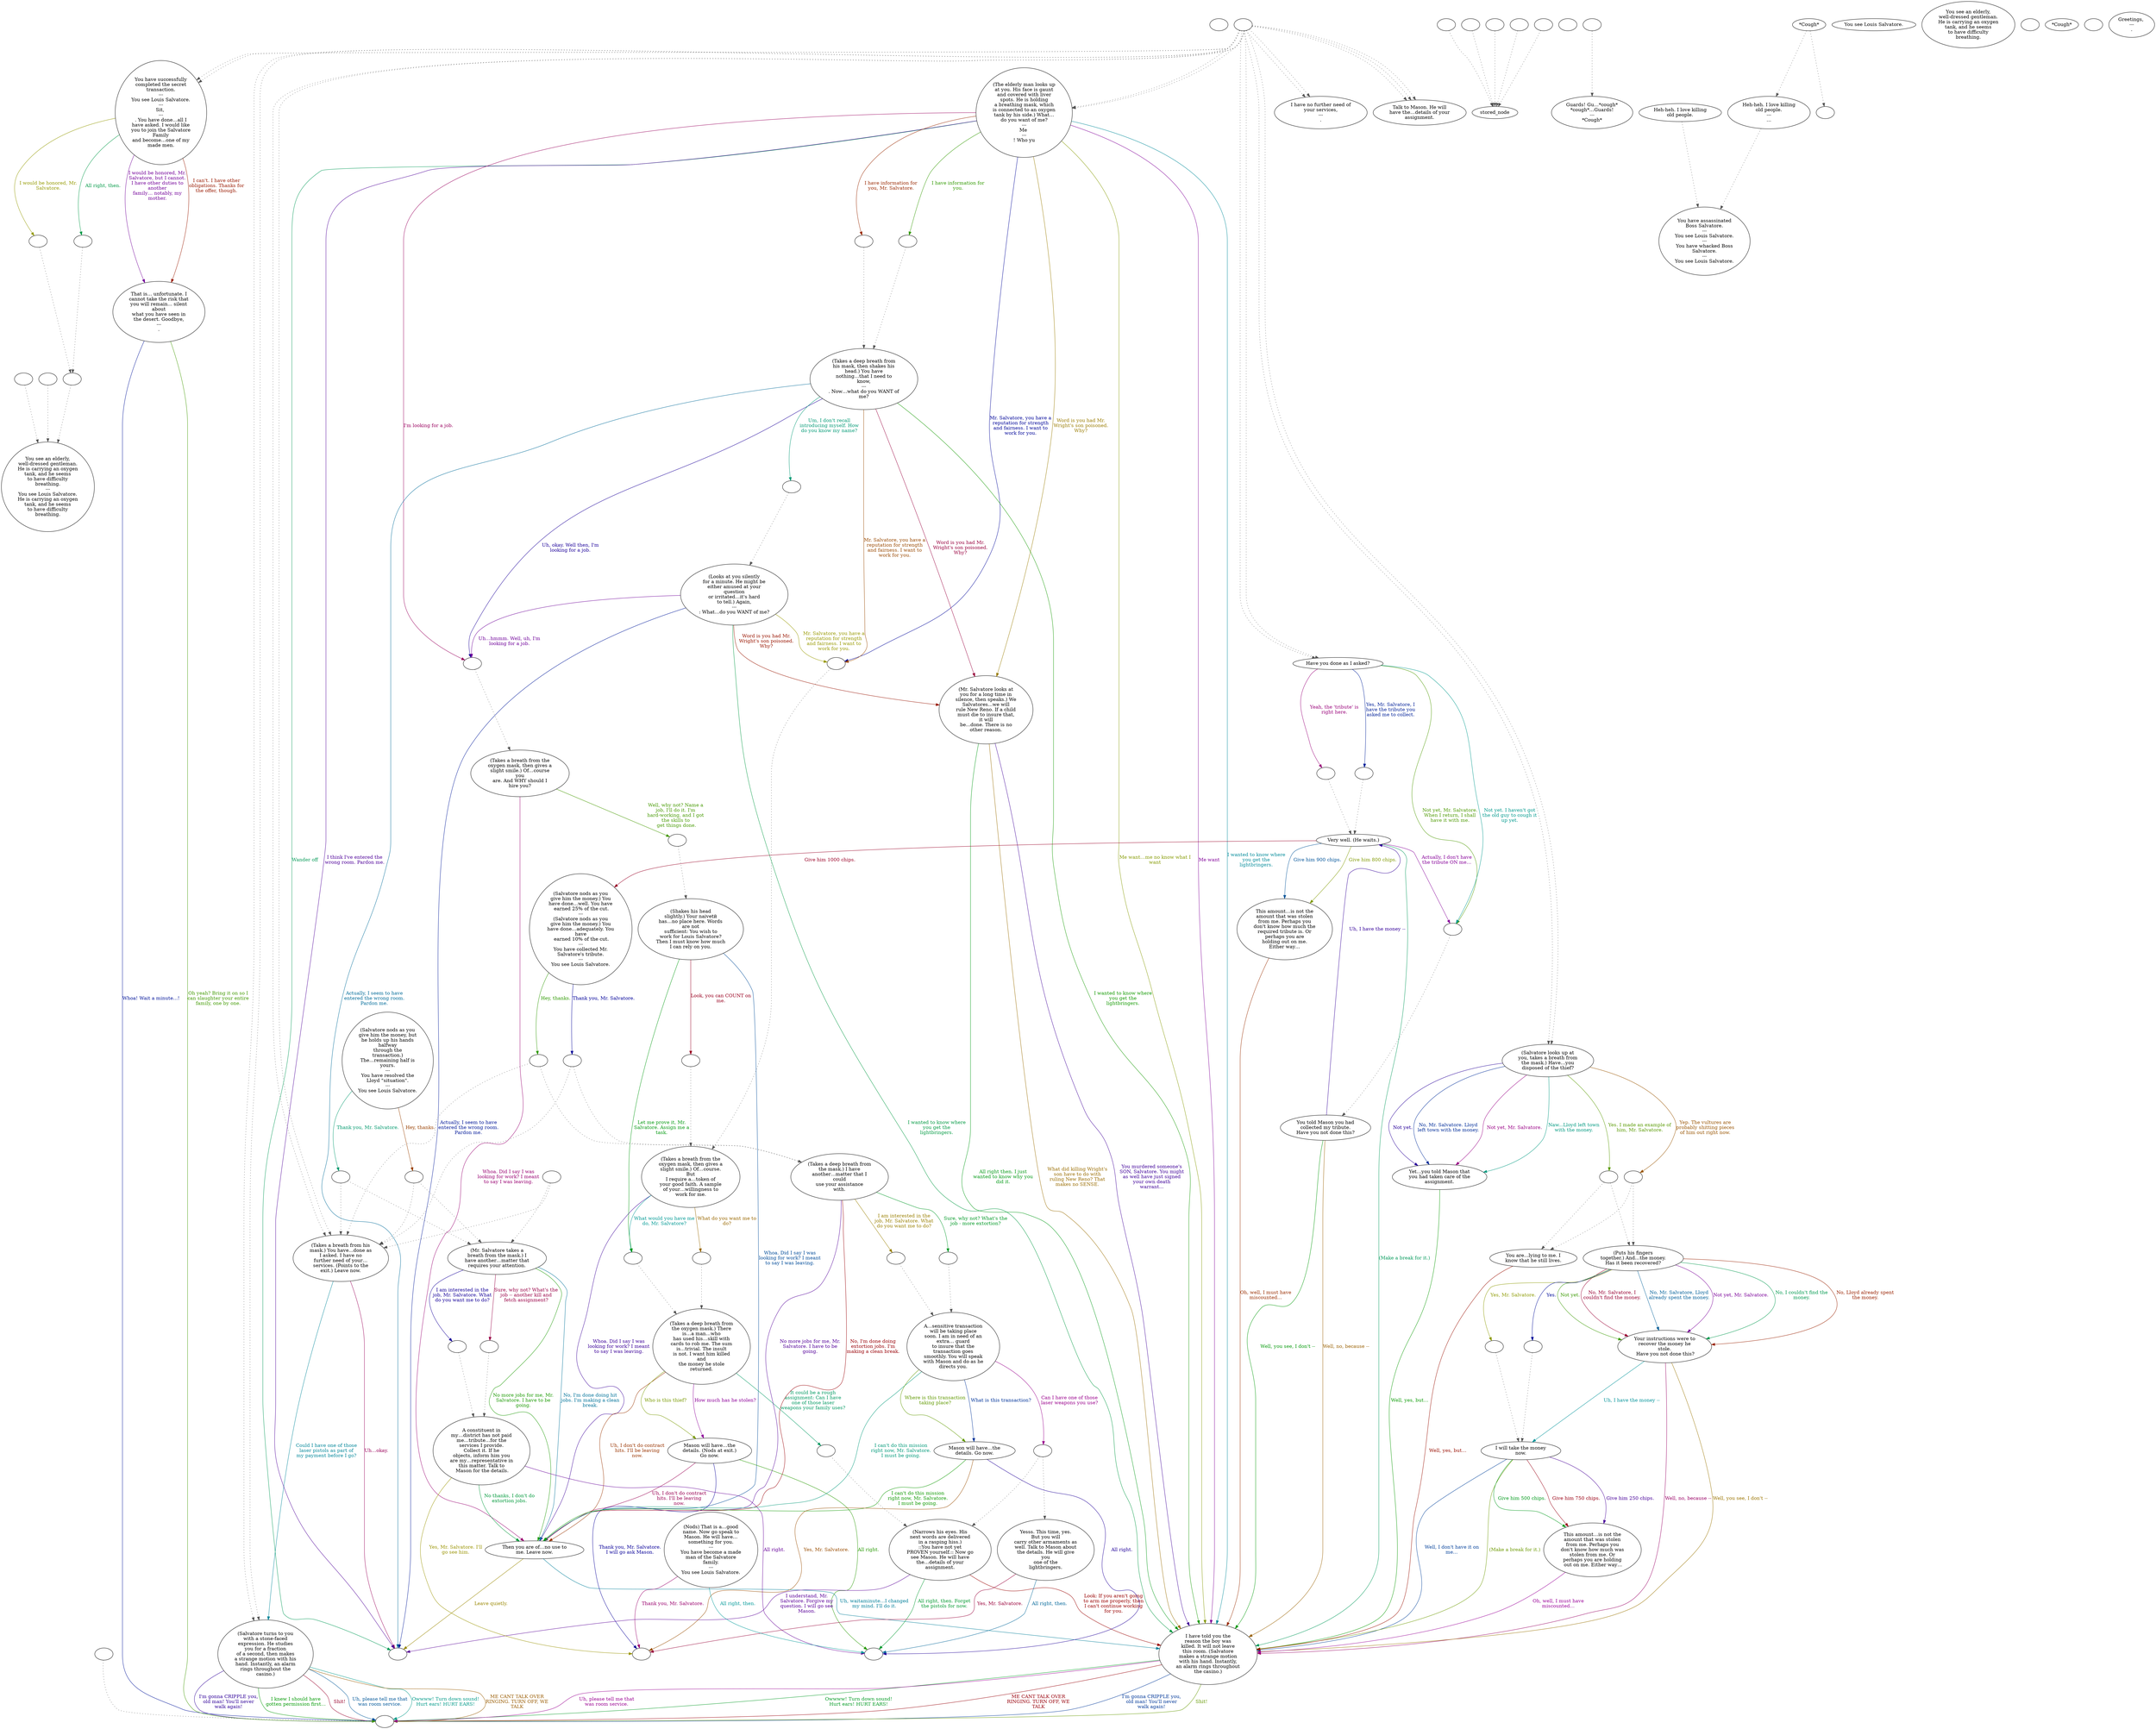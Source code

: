 digraph ncSalvat {
  "checkPartyMembersNearDoor" [style=filled       fillcolor="#FFFFFF"       color="#000000"]
  "checkPartyMembersNearDoor" [label=""]
  "ChooseFromList" [style=filled       fillcolor="#FFFFFF"       color="#000000"]
  "ChooseFromList" [label="You see an elderly,\nwell-dressed gentleman.\nHe is carrying an oxygen\ntank, and he seems\nto have difficulty\nbreathing.\n---\nYou see Louis Salvatore.\nHe is carrying an oxygen\ntank, and he seems\nto have difficulty\nbreathing."]
  "CLICK_PREV" [style=filled       fillcolor="#FFFFFF"       color="#000000"]
  "CLICK_PREV" -> "ChooseFromList" [style=dotted color="#555555"]
  "CLICK_PREV" [label=""]
  "CLICK_0" [style=filled       fillcolor="#FFFFFF"       color="#000000"]
  "CLICK_0" -> "stored_node" [style=dotted color="#555555"]
  "CLICK_0" [label=""]
  "CLICK_1" [style=filled       fillcolor="#FFFFFF"       color="#000000"]
  "CLICK_1" -> "stored_node" [style=dotted color="#555555"]
  "CLICK_1" [label=""]
  "CLICK_2" [style=filled       fillcolor="#FFFFFF"       color="#000000"]
  "CLICK_2" -> "stored_node" [style=dotted color="#555555"]
  "CLICK_2" [label=""]
  "CLICK_3" [style=filled       fillcolor="#FFFFFF"       color="#000000"]
  "CLICK_3" -> "stored_node" [style=dotted color="#555555"]
  "CLICK_3" [label=""]
  "CLICK_4" [style=filled       fillcolor="#FFFFFF"       color="#000000"]
  "CLICK_4" -> "stored_node" [style=dotted color="#555555"]
  "CLICK_4" [label=""]
  "CLICK_MORE" [style=filled       fillcolor="#FFFFFF"       color="#000000"]
  "CLICK_MORE" -> "ChooseFromList" [style=dotted color="#555555"]
  "CLICK_MORE" [label=""]
  "start" [style=filled       fillcolor="#FFFFFF"       color="#000000"]
  "start" [label=""]
  "critter_p_proc" [style=filled       fillcolor="#FFFFFF"       color="#000000"]
  "critter_p_proc" -> "Node002" [style=dotted color="#555555"]
  "critter_p_proc" [label=""]
  "pickup_p_proc" [style=filled       fillcolor="#FFFFFF"       color="#000000"]
  "pickup_p_proc" -> "Node998" [style=dotted color="#555555"]
  "pickup_p_proc" [label=""]
  "talk_p_proc" [style=filled       fillcolor="#FFFFFF"       color="#000000"]
  "talk_p_proc" -> "Node041" [style=dotted color="#555555"]
  "talk_p_proc" -> "Node003" [style=dotted color="#555555"]
  "talk_p_proc" -> "Node003" [style=dotted color="#555555"]
  "talk_p_proc" -> "Node015" [style=dotted color="#555555"]
  "talk_p_proc" -> "Node016" [style=dotted color="#555555"]
  "talk_p_proc" -> "Node016" [style=dotted color="#555555"]
  "talk_p_proc" -> "Node015" [style=dotted color="#555555"]
  "talk_p_proc" -> "Node027" [style=dotted color="#555555"]
  "talk_p_proc" -> "Node027" [style=dotted color="#555555"]
  "talk_p_proc" -> "Node015" [style=dotted color="#555555"]
  "talk_p_proc" -> "Node037" [style=dotted color="#555555"]
  "talk_p_proc" -> "Node037" [style=dotted color="#555555"]
  "talk_p_proc" -> "Node032" [style=dotted color="#555555"]
  "talk_p_proc" -> "Node032" [style=dotted color="#555555"]
  "talk_p_proc" -> "Node041" [style=dotted color="#555555"]
  "talk_p_proc" -> "Node004" [style=dotted color="#555555"]
  "talk_p_proc" -> "Node004" [style=dotted color="#555555"]
  "talk_p_proc" [label=""]
  "destroy_p_proc" [style=filled       fillcolor="#FFFFFF"       color="#000000"]
  "destroy_p_proc" [label="You have assassinated\nBoss Salvatore.\n---\nYou see Louis Salvatore.\n---\nYou have whacked Boss\nSalvatore.\n---\nYou see Louis Salvatore."]
  "look_at_p_proc" [style=filled       fillcolor="#FFFFFF"       color="#000000"]
  "look_at_p_proc" [label="You see Louis Salvatore."]
  "description_p_proc" [style=filled       fillcolor="#FFFFFF"       color="#000000"]
  "description_p_proc" [label="You see an elderly,\nwell-dressed gentleman.\nHe is carrying an oxygen\ntank, and he seems\nto have difficulty\nbreathing."]
  "use_skill_on_p_proc" [style=filled       fillcolor="#FFFFFF"       color="#000000"]
  "use_skill_on_p_proc" [label=""]
  "damage_p_proc" [style=filled       fillcolor="#FFFFFF"       color="#000000"]
  "damage_p_proc" [label="*Cough*"]
  "map_enter_p_proc" [style=filled       fillcolor="#FFFFFF"       color="#000000"]
  "map_enter_p_proc" [label=""]
  "map_exit_p_proc" [style=filled       fillcolor="#FFFFFF"       color="#000000"]
  "map_exit_p_proc" -> "destroy_p_proc" [style=dotted color="#555555"]
  "map_exit_p_proc" [label="Heh-heh. I love killing\nold people."]
  "timed_event_p_proc" [style=filled       fillcolor="#FFFFFF"       color="#000000"]
  "timed_event_p_proc" -> "Node042" [style=dotted color="#555555"]
  "timed_event_p_proc" -> "Node001" [style=dotted color="#555555"]
  "timed_event_p_proc" [label="*Cough*"]
  "Node998" [style=filled       fillcolor="#FFFFFF"       color="#000000"]
  "Node998" [label=""]
  "Node999" [style=filled       fillcolor="#FFFFFF"       color="#000000"]
  "Node999" [label=""]
  "Node001" [style=filled       fillcolor="#FFFFFF"       color="#000000"]
  "Node001" [label=""]
  "Node002" [style=filled       fillcolor="#FFFFFF"       color="#000000"]
  "Node002" [label="Guards! Gu…*cough*\n*cough*…Guards!\n---\n*Cough*"]
  "Node003" [style=filled       fillcolor="#FFFFFF"       color="#000000"]
  "Node003" [label="(Salvatore turns to you\nwith a stone-faced\nexpression. He studies\nyou for a fraction\nof a second, then makes\na strange motion with his\nhand. Instantly, an alarm\nrings throughout the\ncasino.)"]
  "Node003" -> "Node998" [label="Owwww! Turn down sound!\nHurt ears! HURT EARS!" color="#009988" fontcolor="#009988"]
  "Node003" -> "Node998" [label="ME CANT TALK OVER\nRINGING. TURN OFF, WE\nTALK" color="#995B00" fontcolor="#995B00"]
  "Node003" -> "Node998" [label="I'm gonna CRIPPLE you,\nold man! You'll never\nwalk again!" color="#2F0099" fontcolor="#2F0099"]
  "Node003" -> "Node998" [label="I knew I should have\ngotten permission first…" color="#009902" fontcolor="#009902"]
  "Node003" -> "Node998" [label="Shit!" color="#99002B" fontcolor="#99002B"]
  "Node003" -> "Node998" [label="Uh, please tell me that\nwas room service." color="#005799" fontcolor="#005799"]
  "Node004" [style=filled       fillcolor="#FFFFFF"       color="#000000"]
  "Node004" [label="(The elderly man looks up\nat you. His face is gaunt\nand covered with liver\nspots. He is holding\na breathing mask, which\nis connected to an oxygen\ntank by his side.) What…\ndo you want of me?\n---\nMe \n---\n! Who yu"]
  "Node004" -> "Node005" [label="Me want…me no know what I\nwant" color="#849900" fontcolor="#849900"]
  "Node004" -> "Node005" [label="Me want" color="#810099" fontcolor="#810099"]
  "Node004" -> "Node999" [label="Wander off" color="#009955" fontcolor="#009955"]
  "Node004" -> "Node994" [label="I have information for\nyou, Mr. Salvatore." color="#992800" fontcolor="#992800"]
  "Node004" -> "Node992" [label="Mr. Salvatore, you have a\nreputation for strength\nand fairness. I want to\nwork for you." color="#000599" fontcolor="#000599"]
  "Node004" -> "Node995" [label="I have information for\nyou." color="#319900" fontcolor="#319900"]
  "Node004" -> "Node993" [label="I'm looking for a job." color="#99005E" fontcolor="#99005E"]
  "Node004" -> "Node005" [label="I wanted to know where\nyou get the\nlightbringers." color="#008A99" fontcolor="#008A99"]
  "Node004" -> "Node043" [label="Word is you had Mr.\nWright's son poisoned.\nWhy?" color="#997B00" fontcolor="#997B00"]
  "Node004" -> "Node999" [label="I think I've entered the\nwrong room. Pardon me." color="#4E0099" fontcolor="#4E0099"]
  "Node005" [style=filled       fillcolor="#FFFFFF"       color="#000000"]
  "Node005" [label="I have told you the\nreason the boy was\nkilled. It will not leave\nthis room. (Salvatore\nmakes a strange motion\nwith his hand. Instantly,\nan alarm rings throughout\nthe casino.)"]
  "Node005" -> "Node998" [label="Owwww! Turn down sound!\nHurt ears! HURT EARS!" color="#009922" fontcolor="#009922"]
  "Node005" -> "Node998" [label="ME CANT TALK OVER\nRINGING. TURN OFF, WE\nTALK" color="#99000B" fontcolor="#99000B"]
  "Node005" -> "Node998" [label="I'm gonna CRIPPLE you,\nold man! You'll never\nwalk again!" color="#003899" fontcolor="#003899"]
  "Node005" -> "Node998" [label="Shit!" color="#649900" fontcolor="#649900"]
  "Node005" -> "Node998" [label="Uh, please tell me that\nwas room service." color="#990091" fontcolor="#990091"]
  "Node006" [style=filled       fillcolor="#FFFFFF"       color="#000000"]
  "Node006" [label="(Takes a deep breath from\nhis mask, then shakes his\nhead.) You have\nnothing…that I need to\nknow,\n---\n. Now…what do you WANT of\nme?"]
  "Node006" -> "Node991" [label="Um, I don't recall\nintroducing myself. How\ndo you know my name?" color="#009974" fontcolor="#009974"]
  "Node006" -> "Node992" [label="Mr. Salvatore, you have a\nreputation for strength\nand fairness. I want to\nwork for you." color="#994800" fontcolor="#994800"]
  "Node006" -> "Node993" [label="Uh, okay. Well then, I'm\nlooking for a job." color="#1B0099" fontcolor="#1B0099"]
  "Node006" -> "Node005" [label="I wanted to know where\nyou get the\nlightbringers." color="#129900" fontcolor="#129900"]
  "Node006" -> "Node043" [label="Word is you had Mr.\nWright's son poisoned.\nWhy?" color="#99003E" fontcolor="#99003E"]
  "Node006" -> "Node999" [label="Actually, I seem to have\nentered the wrong room.\nPardon me." color="#006B99" fontcolor="#006B99"]
  "Node007" [style=filled       fillcolor="#FFFFFF"       color="#000000"]
  "Node007" [label="(Looks at you silently\nfor a minute. He might be\neither amused at your\nquestion\nor irritated…it's hard\nto tell.) Again,\n---\n: What…do you WANT of me?"]
  "Node007" -> "Node992" [label="Mr. Salvatore, you have a\nreputation for strength\nand fairness. I want to\nwork for you." color="#989900" fontcolor="#989900"]
  "Node007" -> "Node993" [label="Uh…hmmm. Well, uh, I'm\nlooking for a job." color="#6E0099" fontcolor="#6E0099"]
  "Node007" -> "Node005" [label="I wanted to know where\nyou get the\nlightbringers." color="#009941" fontcolor="#009941"]
  "Node007" -> "Node043" [label="Word is you had Mr.\nWright's son poisoned.\nWhy?" color="#991500" fontcolor="#991500"]
  "Node007" -> "Node999" [label="Actually, I seem to have\nentered the wrong room.\nPardon me." color="#001899" fontcolor="#001899"]
  "Node008" [style=filled       fillcolor="#FFFFFF"       color="#000000"]
  "Node008" [label="(Takes a breath from the\noxygen mask, then gives a\nslight smile.) Of…course\nyou\nare. And WHY should I\nhire you?"]
  "Node008" -> "Node990" [label="Well, why not? Name a\njob, I'll do it. I'm\nhard-working, and I got\nthe skills to\n get things done." color="#459900" fontcolor="#459900"]
  "Node008" -> "Node013" [label="Whoa. Did I say I was\nlooking for work? I meant\nto say I was leaving." color="#990071" fontcolor="#990071"]
  "Node009" [style=filled       fillcolor="#FFFFFF"       color="#000000"]
  "Node009" [label="(Takes a breath from the\noxygen mask, then gives a\nslight smile.) Of…course.\nBut\nI require a…token of\nyour good faith. A sample\nof your…willingness to\nwork for me."]
  "Node009" -> "Node988" [label="What would you have me\ndo, Mr. Salvatore?" color="#009994" fontcolor="#009994"]
  "Node009" -> "Node989" [label="What do you want me to\ndo?" color="#996700" fontcolor="#996700"]
  "Node009" -> "Node013" [label="Whoa. Did I say I was\nlooking for work? I meant\nto say I was leaving." color="#3B0099" fontcolor="#3B0099"]
  "Node010" [style=filled       fillcolor="#FFFFFF"       color="#000000"]
  "Node010" [label="(Shakes his head\nslightly.) Your naivetй\nhas…no place here. Words\nare not\nsufficient: You wish to\nwork for Louis Salvatore?\nThen I must know how much\nI can rely on you."]
  "Node010" -> "Node988" [label="Let me prove it, Mr.\nSalvatore. Assign me a\ntask." color="#00990E" fontcolor="#00990E"]
  "Node010" -> "Node987" [label="Look, you can COUNT on\nme." color="#99001F" fontcolor="#99001F"]
  "Node010" -> "Node013" [label="Whoa. Did I say I was\nlooking for work? I meant\nto say I was leaving." color="#004B99" fontcolor="#004B99"]
  "Node011" [style=filled       fillcolor="#FFFFFF"       color="#000000"]
  "Node011" [label="(Takes a deep breath from\nthe oxygen mask.) There\nis…a man…who\nhas used his…skill with\ncards to rob me. The sum\nis...trivial. The insult\nis not. I want him killed\nand\nthe money he stole\nreturned."]
  "Node011" -> "Node012" [label="Who is this thief?" color="#789900" fontcolor="#789900"]
  "Node011" -> "Node012" [label="How much has he stolen?" color="#8D0099" fontcolor="#8D0099"]
  "Node011" -> "Node986" [label="It could be a rough\nassignment: Can I have\none of those laser\nweapons your family uses?" color="#009961" fontcolor="#009961"]
  "Node011" -> "Node013" [label="Uh, I don't do contract\nhits. I'll be leaving\nnow." color="#993400" fontcolor="#993400"]
  "Node012" [style=filled       fillcolor="#FFFFFF"       color="#000000"]
  "Node012" [label="Mason will have…the\ndetails. (Nods at exit.)\nGo now."]
  "Node012" -> "Node984" [label="Thank you, Mr. Salvatore.\nI will go ask Mason." color="#080099" fontcolor="#080099"]
  "Node012" -> "Node985" [label="All right." color="#259900" fontcolor="#259900"]
  "Node012" -> "Node013" [label="Uh, I don't do contract\nhits. I'll be leaving\nnow." color="#990052" fontcolor="#990052"]
  "Node013" [style=filled       fillcolor="#FFFFFF"       color="#000000"]
  "Node013" [label="Then you are of…no use to\nme. Leave now."]
  "Node013" -> "Node005" [label="Uh, waitaminute…I changed\nmy mind. I'll do it." color="#007E99" fontcolor="#007E99"]
  "Node013" -> "Node999" [label="Leave quietly." color="#998700" fontcolor="#998700"]
  "Node014" [style=filled       fillcolor="#FFFFFF"       color="#000000"]
  "Node014" [label="(Narrows his eyes. His\nnext words are delivered\nin a rasping hiss.)\n::You have not yet\nPROVEN yourself.:: Now go\nsee Mason. He will have\nthe…details of your\nassignment."]
  "Node014" -> "Node999" [label="I understand, Mr.\nSalvatore. Forgive my\nquestion. I will go see\nMason." color="#5A0099" fontcolor="#5A0099"]
  "Node014" -> "Node985" [label="All right, then. Forget\nthe pistols for now." color="#00992E" fontcolor="#00992E"]
  "Node014" -> "Node005" [label="Look: If you aren't going\nto arm me properly, then\nI can't continue working\nfor you." color="#990100" fontcolor="#990100"]
  "Node015" [style=filled       fillcolor="#FFFFFF"       color="#000000"]
  "Node015" [label="Talk to Mason. He will\nhave the…details of your\nassignment."]
  "Node016" [style=filled       fillcolor="#FFFFFF"       color="#000000"]
  "Node016" [label="(Salvatore looks up at\nyou, takes a breath from\nthe mask.) Have…you\ndisposed of the thief?"]
  "Node016" -> "Node017" [label="No, Mr. Salvatore. Lloyd\nleft town with the money." color="#002C99" fontcolor="#002C99"]
  "Node016" -> "Node982" [label="Yes. I made an example of\nhim, Mr. Salvatore." color="#589900" fontcolor="#589900"]
  "Node016" -> "Node017" [label="Not yet, Mr. Salvatore." color="#990085" fontcolor="#990085"]
  "Node016" -> "Node017" [label="Naw...Lloyd left town\nwith the money." color="#009980" fontcolor="#009980"]
  "Node016" -> "Node983" [label="Yep. The vultures are\nprobably shitting pieces\nof him out right now." color="#995400" fontcolor="#995400"]
  "Node016" -> "Node017" [label="Not yet." color="#270099" fontcolor="#270099"]
  "Node017" [style=filled       fillcolor="#FFFFFF"       color="#000000"]
  "Node017" [label="Yet…you told Mason that\nyou had taken care of the\nassignment."]
  "Node017" -> "Node005" [label="Well, yes, but…" color="#069900" fontcolor="#069900"]
  "Node018" [style=filled       fillcolor="#FFFFFF"       color="#000000"]
  "Node018" [label="(Puts his fingers\ntogether.) And…the money.\nHas it been recovered?"]
  "Node018" -> "Node019" [label="No, Mr. Salvatore, I\ncouldn't find the money." color="#990032" fontcolor="#990032"]
  "Node018" -> "Node019" [label="No, Mr. Salvatore, Lloyd\nalready spent the money." color="#005F99" fontcolor="#005F99"]
  "Node018" -> "Node980" [label="Yes, Mr. Salvatore." color="#8B9900" fontcolor="#8B9900"]
  "Node018" -> "Node019" [label="Not yet, Mr. Salvatore." color="#7A0099" fontcolor="#7A0099"]
  "Node018" -> "Node019" [label="No, I couldn't find the\nmoney." color="#00994D" fontcolor="#00994D"]
  "Node018" -> "Node019" [label="No, Lloyd already spent\nthe money." color="#992100" fontcolor="#992100"]
  "Node018" -> "Node981" [label="Yes." color="#000C99" fontcolor="#000C99"]
  "Node018" -> "Node019" [label="Not yet." color="#399900" fontcolor="#399900"]
  "Node019" [style=filled       fillcolor="#FFFFFF"       color="#000000"]
  "Node019" [label="Your instructions were to\nrecover the money he\nstole.\n Have you not done this?"]
  "Node019" -> "Node005" [label="Well, no, because --" color="#990065" fontcolor="#990065"]
  "Node019" -> "Node020" [label="Uh, I have the money --" color="#009299" fontcolor="#009299"]
  "Node019" -> "Node005" [label="Well, you see, I don't --" color="#997300" fontcolor="#997300"]
  "Node020" [style=filled       fillcolor="#FFFFFF"       color="#000000"]
  "Node020" [label="I will take the money\nnow."]
  "Node020" -> "Node021" [label="Give him 250 chips." color="#470099" fontcolor="#470099"]
  "Node020" -> "Node021" [label="Give him 500 chips." color="#00991A" fontcolor="#00991A"]
  "Node020" -> "Node021" [label="Give him 750 chips." color="#990013" fontcolor="#990013"]
  "Node020" -> "Node005" [label="Well, I don't have it on\nme…" color="#003F99" fontcolor="#003F99"]
  "Node020" -> "Node005" [label="(Make a break for it.)" color="#6C9900" fontcolor="#6C9900"]
  "Node021" [style=filled       fillcolor="#FFFFFF"       color="#000000"]
  "Node021" [label="This amount…is not the\namount that was stolen\nfrom me. Perhaps you\ndon't know how much was\nstolen from me. Or\nperhaps you are holding\n out on me. Either way…"]
  "Node021" -> "Node005" [label="Oh, well, I must have\nmiscounted…" color="#990098" fontcolor="#990098"]
  "Node022" [style=filled       fillcolor="#FFFFFF"       color="#000000"]
  "Node022" [label="(Salvatore nods as you\ngive him the money, but\nhe holds up his hands\nhalfway\nthrough the\ntransaction.)\nThe…remaining half is\nyours.\n---\nYou have resolved the\nLloyd \"situation\".\n---\nYou see Louis Salvatore."]
  "Node022" -> "Node978" [label="Thank you, Mr. Salvatore." color="#00996D" fontcolor="#00996D"]
  "Node022" -> "Node979" [label="Hey, thanks." color="#994000" fontcolor="#994000"]
  "Node024" [style=filled       fillcolor="#FFFFFF"       color="#000000"]
  "Node024" [label="(Mr. Salvatore takes a\nbreath from the mask.) I\nhave another…matter that\nrequires your attention."]
  "Node024" -> "Node973" [label="I am interested in the\njob, Mr. Salvatore. What\ndo you want me to do?" color="#140099" fontcolor="#140099"]
  "Node024" -> "Node013" [label="No more jobs for me, Mr.\nSalvatore. I have to be\ngoing." color="#199900" fontcolor="#199900"]
  "Node024" -> "Node974" [label="Sure, why not? What's the\njob -- another kill and\nfetch assignment?" color="#990046" fontcolor="#990046"]
  "Node024" -> "Node013" [label="No, I'm done doing hit\njobs. I'm making a clean\nbreak." color="#007299" fontcolor="#007299"]
  "Node025" [style=filled       fillcolor="#FFFFFF"       color="#000000"]
  "Node025" [label="A constituent in\nmy…district has not paid\nme…tribute…for the\nservices I provide.\nCollect it. If he\nobjects, inform him you\nare my…representative in\nthis matter. Talk to\n Mason for the details."]
  "Node025" -> "Node984" [label="Yes, Mr. Salvatore. I'll\ngo see him." color="#999300" fontcolor="#999300"]
  "Node025" -> "Node985" [label="All right." color="#660099" fontcolor="#660099"]
  "Node025" -> "Node013" [label="No thanks, I don't do\nextortion jobs." color="#00993A" fontcolor="#00993A"]
  "Node026" [style=filled       fillcolor="#FFFFFF"       color="#000000"]
  "Node026" [label="You are...lying to me. I\nknow that he still lives."]
  "Node026" -> "Node005" [label="Well, yes, but…" color="#990D00" fontcolor="#990D00"]
  "Node027" [style=filled       fillcolor="#FFFFFF"       color="#000000"]
  "Node027" [label="Have you done as I asked?"]
  "Node027" -> "Node972" [label="Yes, Mr. Salvatore, I\nhave the tribute you\nasked me to collect." color="#002099" fontcolor="#002099"]
  "Node027" -> "Node970" [label="Not yet, Mr. Salvatore.\nWhen I return, I shall\nhave it with me." color="#4C9900" fontcolor="#4C9900"]
  "Node027" -> "Node971" [label="Yeah, the 'tribute' is\nright here." color="#990079" fontcolor="#990079"]
  "Node027" -> "Node970" [label="Not yet. I haven't got\nthe old guy to cough it\nup yet." color="#00998D" fontcolor="#00998D"]
  "Node028" [style=filled       fillcolor="#FFFFFF"       color="#000000"]
  "Node028" [label="You told Mason you had\ncollected my tribute.\nHave you not done this?"]
  "Node028" -> "Node005" [label="Well, no, because --" color="#996000" fontcolor="#996000"]
  "Node028" -> "Node029" [label="Uh, I have the money --" color="#330099" fontcolor="#330099"]
  "Node028" -> "Node005" [label="Well, you see, I don't --" color="#009907" fontcolor="#009907"]
  "Node029" [style=filled       fillcolor="#FFFFFF"       color="#000000"]
  "Node029" [label="Very well. (He waits.)"]
  "Node029" -> "Node031" [label="Give him 1000 chips." color="#990026" fontcolor="#990026"]
  "Node029" -> "Node030" [label="Give him 900 chips." color="#005399" fontcolor="#005399"]
  "Node029" -> "Node030" [label="Give him 800 chips." color="#7F9900" fontcolor="#7F9900"]
  "Node029" -> "Node970" [label="Actually, I don't have\nthe tribute ON me…" color="#860099" fontcolor="#860099"]
  "Node029" -> "Node005" [label="(Make a break for it.)" color="#009959" fontcolor="#009959"]
  "Node030" [style=filled       fillcolor="#FFFFFF"       color="#000000"]
  "Node030" [label="This amount…is not the\namount that was stolen\nfrom me. Perhaps you\ndon't know how much the\nrequired tribute is. Or\nperhaps you are\nholding out on me.\nEither way…"]
  "Node030" -> "Node005" [label="Oh, well, I must have\nmiscounted…" color="#992D00" fontcolor="#992D00"]
  "Node031" [style=filled       fillcolor="#FFFFFF"       color="#000000"]
  "Node031" [label="(Salvatore nods as you\ngive him the money.) You\nhave done…well. You have\n earned 25% of the cut.\n---\n(Salvatore nods as you\ngive him the money.) You\nhave done…adequately. You\nhave\n earned 10% of the cut.\n---\nYou have collected Mr.\nSalvatore's tribute.\n---\nYou see Louis Salvatore."]
  "Node031" -> "Node968" [label="Thank you, Mr. Salvatore." color="#000099" fontcolor="#000099"]
  "Node031" -> "Node969" [label="Hey, thanks." color="#2D9900" fontcolor="#2D9900"]
  "Node032" [style=filled       fillcolor="#FFFFFF"       color="#000000"]
  "Node032" [label="(Takes a breath from his\nmask.) You have...done as\nI asked. I have no\nfurther need of your…\nservices. (Points to the\nexit.) Leave now."]
  "Node032" -> "Node999" [label="Uh…okay." color="#990059" fontcolor="#990059"]
  "Node032" -> "Node003" [label="Could I have one of those\nlaser pistols as part of\nmy payment before I go?" color="#008699" fontcolor="#008699"]
  "Node033" [style=filled       fillcolor="#FFFFFF"       color="#000000"]
  "Node033" [label="(Takes a deep breath from\nthe mask.) I have\nanother…matter that I\ncould\nuse your assistance\nwith."]
  "Node033" -> "Node966" [label="I am interested in the\njob, Mr. Salvatore. What\ndo you want me to do?" color="#997F00" fontcolor="#997F00"]
  "Node033" -> "Node013" [label="No more jobs for me, Mr.\nSalvatore. I have to be\ngoing." color="#530099" fontcolor="#530099"]
  "Node033" -> "Node967" [label="Sure, why not? What's the\njob - more extortion?" color="#009926" fontcolor="#009926"]
  "Node033" -> "Node013" [label="No, I'm done doing\nextortion jobs. I'm\nmaking a clean break." color="#990006" fontcolor="#990006"]
  "Node034" [style=filled       fillcolor="#FFFFFF"       color="#000000"]
  "Node034" [label="A…sensitive transaction\nwill be taking place\nsoon. I am in need of an\nextra… guard\nto insure that the\ntransaction goes\nsmoothly. You will speak\nwith Mason and do as he\ndirects you."]
  "Node034" -> "Node035" [label="What is this transaction?" color="#003399" fontcolor="#003399"]
  "Node034" -> "Node035" [label="Where is this transaction\ntaking place?" color="#609900" fontcolor="#609900"]
  "Node034" -> "Node965" [label="Can I have one of those\nlaser weapons you use?" color="#99008C" fontcolor="#99008C"]
  "Node034" -> "Node013" [label="I can't do this mission\nright now, Mr. Salvatore.\nI must be going." color="#009979" fontcolor="#009979"]
  "Node035" [style=filled       fillcolor="#FFFFFF"       color="#000000"]
  "Node035" [label="Mason will have…the\ndetails. Go now."]
  "Node035" -> "Node984" [label="Yes, Mr. Salvatore." color="#994C00" fontcolor="#994C00"]
  "Node035" -> "Node985" [label="All right." color="#200099" fontcolor="#200099"]
  "Node035" -> "Node013" [label="I can't do this mission\nright now, Mr. Salvatore.\nI must be going." color="#0D9900" fontcolor="#0D9900"]
  "Node036" [style=filled       fillcolor="#FFFFFF"       color="#000000"]
  "Node036" [label="Yesss. This time, yes.\nBut you will\ncarry other armaments as\nwell. Talk to Mason about\nthe details. He will give\nyou\none of the\nlightbringers."]
  "Node036" -> "Node984" [label="Yes, Mr. Salvatore." color="#99003A" fontcolor="#99003A"]
  "Node036" -> "Node985" [label="All right, then." color="#006699" fontcolor="#006699"]
  "Node037" [style=filled       fillcolor="#FFFFFF"       color="#000000"]
  "Node037" [label="You have successfully\ncompleted the secret\ntransaction.\n---\nYou see Louis Salvatore.\n---\nSit, \n---\n. You have done…all I\nhave asked. I would like\nyou to join the Salvatore\nFamily\nand become…one of my\nmade men."]
  "Node037" -> "Node963" [label="I would be honored, Mr.\nSalvatore." color="#939900" fontcolor="#939900"]
  "Node037" -> "Node037a" [label="I would be honored, Mr.\nSalvatore, but I cannot.\nI have other duties to\nanother\nfamily… notably, my\nmother." color="#720099" fontcolor="#720099"]
  "Node037" -> "Node964" [label="All right, then." color="#009946" fontcolor="#009946"]
  "Node037" -> "Node037a" [label="I can't. I have other\nobligations. Thanks for\nthe offer, though." color="#991900" fontcolor="#991900"]
  "Node037a" [style=filled       fillcolor="#FFFFFF"       color="#000000"]
  "Node037a" [label="That is... unfortunate. I\ncannot take the risk that\nyou will remain... silent\nabout\nwhat you have seen in\nthe desert. Goodbye,\n---\n."]
  "Node037a" -> "Node998" [label="Whoa! Wait a minute...!" color="#001399" fontcolor="#001399"]
  "Node037a" -> "Node998" [label="Oh yeah? Bring it on so I\ncan slaughter your entire\nfamily, one by one." color="#409900" fontcolor="#409900"]
  "Node038" [style=filled       fillcolor="#FFFFFF"       color="#000000"]
  "Node038" -> "ChooseFromList" [style=dotted color="#555555"]
  "Node038" [label=""]
  "Node039" [style=filled       fillcolor="#FFFFFF"       color="#000000"]
  "Node039" [label="(Nods) That is a…good\nname. Now go speak to\nMason. He will have…\nsomething for you.\n---\nYou have become a made\nman of the Salvatore\nfamily.\n---\nYou see Louis Salvatore."]
  "Node039" -> "Node984" [label="Thank you, Mr. Salvatore." color="#99006D" fontcolor="#99006D"]
  "Node039" -> "Node985" [label="All right, then." color="#009999" fontcolor="#009999"]
  "Node040" [style=filled       fillcolor="#FFFFFF"       color="#000000"]
  "Node040" [label="Greetings, \n---\n."]
  "Node041" [style=filled       fillcolor="#FFFFFF"       color="#000000"]
  "Node041" [label="I have no further need of\nyour services,\n---\n."]
  "Node042" [style=filled       fillcolor="#FFFFFF"       color="#000000"]
  "Node042" -> "destroy_p_proc" [style=dotted color="#555555"]
  "Node042" [label="Heh-heh. I love killing\nold people.\n---\n..."]
  "Node043" [style=filled       fillcolor="#FFFFFF"       color="#000000"]
  "Node043" [label="(Mr. Salvatore looks at\nyou for a long time in\nsilence, then speaks.) We\nSalvatores...we will\nrule New Reno. If a child\nmust die to insure that,\nit will\nbe...done. There is no\nother reason."]
  "Node043" -> "Node005" [label="What did killing Wright's\nson have to do with\nruling New Reno? That\nmakes no SENSE." color="#996C00" fontcolor="#996C00"]
  "Node043" -> "Node005" [label="You murdered someone's\nSON, Salvatore. You might\nas well have just signed\nyour own death\nwarrant..." color="#3F0099" fontcolor="#3F0099"]
  "Node043" -> "Node005" [label="All right then. I just\nwanted to know why you\ndid it." color="#009913" fontcolor="#009913"]
  "Node995" [style=filled       fillcolor="#FFFFFF"       color="#000000"]
  "Node995" -> "Node006" [style=dotted color="#555555"]
  "Node995" [label=""]
  "Node994" [style=filled       fillcolor="#FFFFFF"       color="#000000"]
  "Node994" -> "Node006" [style=dotted color="#555555"]
  "Node994" [label=""]
  "Node993" [style=filled       fillcolor="#FFFFFF"       color="#000000"]
  "Node993" -> "Node008" [style=dotted color="#555555"]
  "Node993" [label=""]
  "Node992" [style=filled       fillcolor="#FFFFFF"       color="#000000"]
  "Node992" -> "Node009" [style=dotted color="#555555"]
  "Node992" [label=""]
  "Node991" [style=filled       fillcolor="#FFFFFF"       color="#000000"]
  "Node991" -> "Node007" [style=dotted color="#555555"]
  "Node991" [label=""]
  "Node990" [style=filled       fillcolor="#FFFFFF"       color="#000000"]
  "Node990" -> "Node010" [style=dotted color="#555555"]
  "Node990" [label=""]
  "Node989" [style=filled       fillcolor="#FFFFFF"       color="#000000"]
  "Node989" -> "Node011" [style=dotted color="#555555"]
  "Node989" [label=""]
  "Node988" [style=filled       fillcolor="#FFFFFF"       color="#000000"]
  "Node988" -> "Node011" [style=dotted color="#555555"]
  "Node988" [label=""]
  "Node987" [style=filled       fillcolor="#FFFFFF"       color="#000000"]
  "Node987" -> "Node009" [style=dotted color="#555555"]
  "Node987" [label=""]
  "Node986" [style=filled       fillcolor="#FFFFFF"       color="#000000"]
  "Node986" -> "Node014" [style=dotted color="#555555"]
  "Node986" [label=""]
  "Node985" [style=filled       fillcolor="#FFFFFF"       color="#000000"]
  "Node985" [label=""]
  "Node984" [style=filled       fillcolor="#FFFFFF"       color="#000000"]
  "Node984" [label=""]
  "Node983" [style=filled       fillcolor="#FFFFFF"       color="#000000"]
  "Node983" -> "Node026" [style=dotted color="#555555"]
  "Node983" -> "Node018" [style=dotted color="#555555"]
  "Node983" [label=""]
  "Node982" [style=filled       fillcolor="#FFFFFF"       color="#000000"]
  "Node982" -> "Node026" [style=dotted color="#555555"]
  "Node982" -> "Node018" [style=dotted color="#555555"]
  "Node982" [label=""]
  "Node981" [style=filled       fillcolor="#FFFFFF"       color="#000000"]
  "Node981" -> "Node020" [style=dotted color="#555555"]
  "Node981" [label=""]
  "Node980" [style=filled       fillcolor="#FFFFFF"       color="#000000"]
  "Node980" -> "Node020" [style=dotted color="#555555"]
  "Node980" [label=""]
  "Node979" [style=filled       fillcolor="#FFFFFF"       color="#000000"]
  "Node979" -> "Node024" [style=dotted color="#555555"]
  "Node979" -> "Node032" [style=dotted color="#555555"]
  "Node979" [label=""]
  "Node978" [style=filled       fillcolor="#FFFFFF"       color="#000000"]
  "Node978" -> "Node024" [style=dotted color="#555555"]
  "Node978" -> "Node032" [style=dotted color="#555555"]
  "Node978" [label=""]
  "Node975" [style=filled       fillcolor="#FFFFFF"       color="#000000"]
  "Node975" -> "Node024" [style=dotted color="#555555"]
  "Node975" -> "Node032" [style=dotted color="#555555"]
  "Node975" [label=""]
  "Node974" [style=filled       fillcolor="#FFFFFF"       color="#000000"]
  "Node974" -> "Node025" [style=dotted color="#555555"]
  "Node974" [label=""]
  "Node973" [style=filled       fillcolor="#FFFFFF"       color="#000000"]
  "Node973" -> "Node025" [style=dotted color="#555555"]
  "Node973" [label=""]
  "Node972" [style=filled       fillcolor="#FFFFFF"       color="#000000"]
  "Node972" -> "Node029" [style=dotted color="#555555"]
  "Node972" [label=""]
  "Node971" [style=filled       fillcolor="#FFFFFF"       color="#000000"]
  "Node971" -> "Node029" [style=dotted color="#555555"]
  "Node971" [label=""]
  "Node970" [style=filled       fillcolor="#FFFFFF"       color="#000000"]
  "Node970" -> "Node028" [style=dotted color="#555555"]
  "Node970" [label=""]
  "Node969" [style=filled       fillcolor="#FFFFFF"       color="#000000"]
  "Node969" -> "Node033" [style=dotted color="#555555"]
  "Node969" -> "Node032" [style=dotted color="#555555"]
  "Node969" [label=""]
  "Node968" [style=filled       fillcolor="#FFFFFF"       color="#000000"]
  "Node968" -> "Node033" [style=dotted color="#555555"]
  "Node968" -> "Node032" [style=dotted color="#555555"]
  "Node968" [label=""]
  "Node967" [style=filled       fillcolor="#FFFFFF"       color="#000000"]
  "Node967" -> "Node034" [style=dotted color="#555555"]
  "Node967" [label=""]
  "Node966" [style=filled       fillcolor="#FFFFFF"       color="#000000"]
  "Node966" -> "Node034" [style=dotted color="#555555"]
  "Node966" [label=""]
  "Node965" [style=filled       fillcolor="#FFFFFF"       color="#000000"]
  "Node965" -> "Node014" [style=dotted color="#555555"]
  "Node965" -> "Node036" [style=dotted color="#555555"]
  "Node965" [label=""]
  "Node964" [style=filled       fillcolor="#FFFFFF"       color="#000000"]
  "Node964" -> "Node038" [style=dotted color="#555555"]
  "Node964" [label=""]
  "Node963" [style=filled       fillcolor="#FFFFFF"       color="#000000"]
  "Node963" -> "Node038" [style=dotted color="#555555"]
  "Node963" [label=""]
}